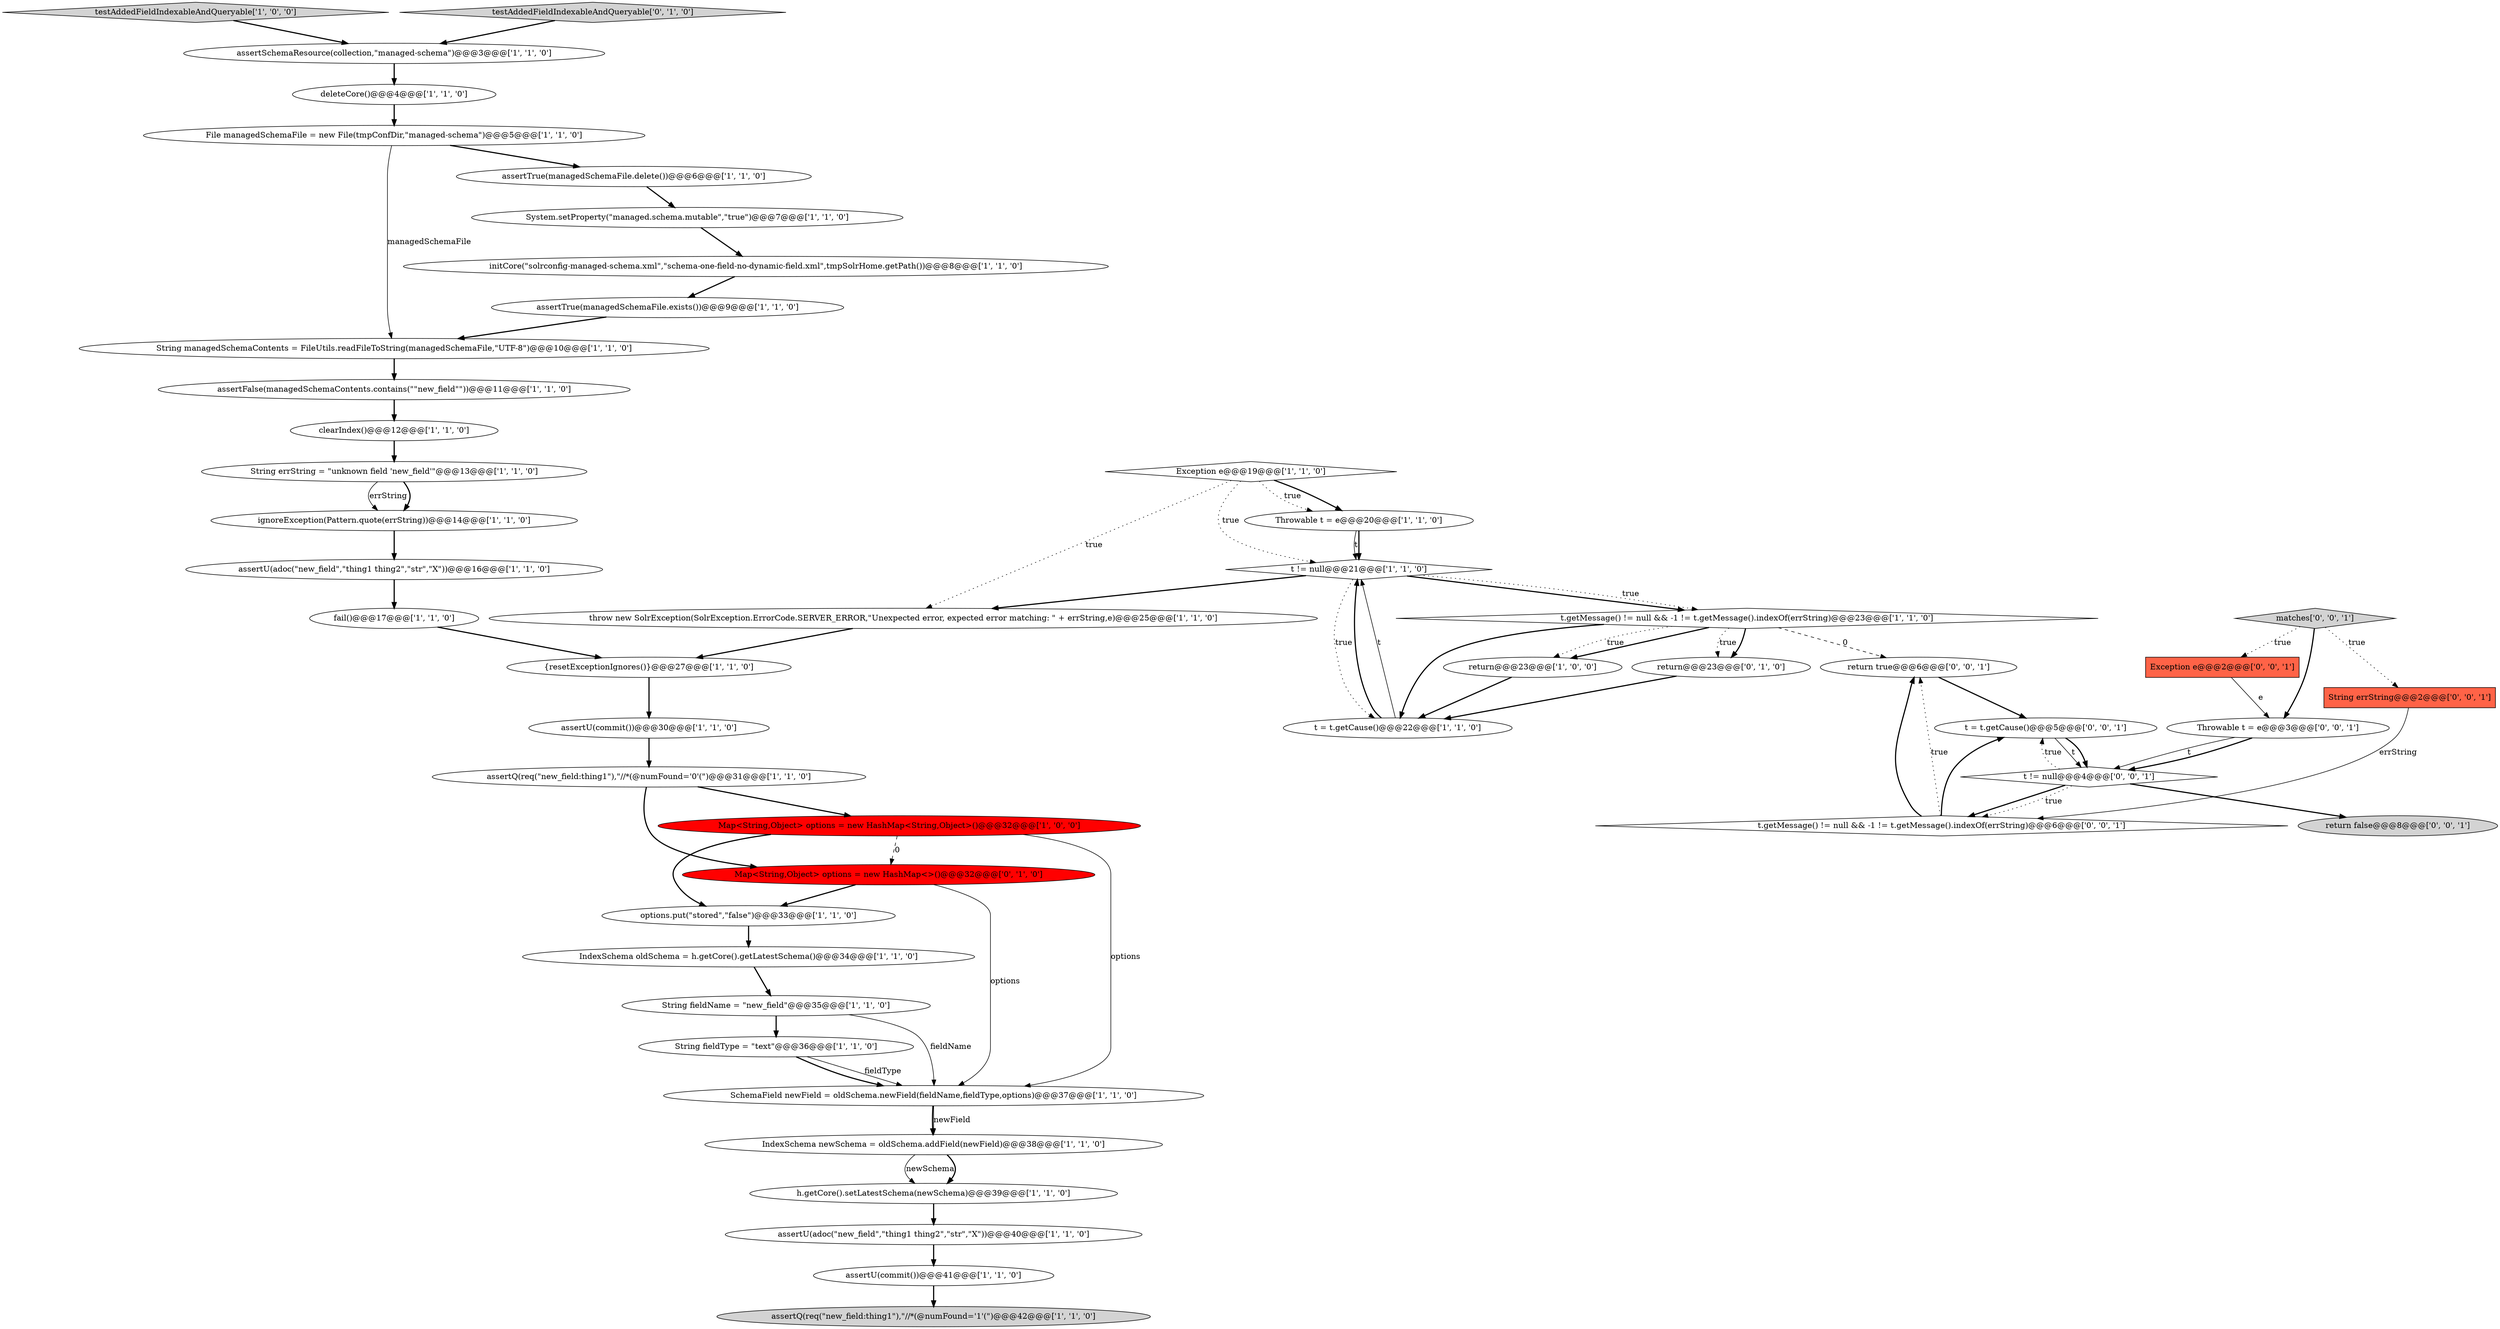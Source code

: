 digraph {
30 [style = filled, label = "Exception e@@@19@@@['1', '1', '0']", fillcolor = white, shape = diamond image = "AAA0AAABBB1BBB"];
34 [style = filled, label = "t = t.getCause()@@@22@@@['1', '1', '0']", fillcolor = white, shape = ellipse image = "AAA0AAABBB1BBB"];
10 [style = filled, label = "assertU(commit())@@@30@@@['1', '1', '0']", fillcolor = white, shape = ellipse image = "AAA0AAABBB1BBB"];
19 [style = filled, label = "String errString = \"unknown field 'new_field'\"@@@13@@@['1', '1', '0']", fillcolor = white, shape = ellipse image = "AAA0AAABBB1BBB"];
18 [style = filled, label = "assertTrue(managedSchemaFile.delete())@@@6@@@['1', '1', '0']", fillcolor = white, shape = ellipse image = "AAA0AAABBB1BBB"];
40 [style = filled, label = "Exception e@@@2@@@['0', '0', '1']", fillcolor = tomato, shape = box image = "AAA0AAABBB3BBB"];
31 [style = filled, label = "ignoreException(Pattern.quote(errString))@@@14@@@['1', '1', '0']", fillcolor = white, shape = ellipse image = "AAA0AAABBB1BBB"];
2 [style = filled, label = "assertSchemaResource(collection,\"managed-schema\")@@@3@@@['1', '1', '0']", fillcolor = white, shape = ellipse image = "AAA0AAABBB1BBB"];
17 [style = filled, label = "assertU(commit())@@@41@@@['1', '1', '0']", fillcolor = white, shape = ellipse image = "AAA0AAABBB1BBB"];
1 [style = filled, label = "throw new SolrException(SolrException.ErrorCode.SERVER_ERROR,\"Unexpected error, expected error matching: \" + errString,e)@@@25@@@['1', '1', '0']", fillcolor = white, shape = ellipse image = "AAA0AAABBB1BBB"];
12 [style = filled, label = "IndexSchema newSchema = oldSchema.addField(newField)@@@38@@@['1', '1', '0']", fillcolor = white, shape = ellipse image = "AAA0AAABBB1BBB"];
29 [style = filled, label = "Map<String,Object> options = new HashMap<String,Object>()@@@32@@@['1', '0', '0']", fillcolor = red, shape = ellipse image = "AAA1AAABBB1BBB"];
42 [style = filled, label = "Throwable t = e@@@3@@@['0', '0', '1']", fillcolor = white, shape = ellipse image = "AAA0AAABBB3BBB"];
26 [style = filled, label = "IndexSchema oldSchema = h.getCore().getLatestSchema()@@@34@@@['1', '1', '0']", fillcolor = white, shape = ellipse image = "AAA0AAABBB1BBB"];
46 [style = filled, label = "t != null@@@4@@@['0', '0', '1']", fillcolor = white, shape = diamond image = "AAA0AAABBB3BBB"];
4 [style = filled, label = "String fieldType = \"text\"@@@36@@@['1', '1', '0']", fillcolor = white, shape = ellipse image = "AAA0AAABBB1BBB"];
36 [style = filled, label = "Map<String,Object> options = new HashMap<>()@@@32@@@['0', '1', '0']", fillcolor = red, shape = ellipse image = "AAA1AAABBB2BBB"];
16 [style = filled, label = "assertQ(req(\"new_field:thing1\"),\"//*(@numFound='0'(\")@@@31@@@['1', '1', '0']", fillcolor = white, shape = ellipse image = "AAA0AAABBB1BBB"];
37 [style = filled, label = "return@@@23@@@['0', '1', '0']", fillcolor = white, shape = ellipse image = "AAA0AAABBB2BBB"];
27 [style = filled, label = "testAddedFieldIndexableAndQueryable['1', '0', '0']", fillcolor = lightgray, shape = diamond image = "AAA0AAABBB1BBB"];
47 [style = filled, label = "t = t.getCause()@@@5@@@['0', '0', '1']", fillcolor = white, shape = ellipse image = "AAA0AAABBB3BBB"];
14 [style = filled, label = "String managedSchemaContents = FileUtils.readFileToString(managedSchemaFile,\"UTF-8\")@@@10@@@['1', '1', '0']", fillcolor = white, shape = ellipse image = "AAA0AAABBB1BBB"];
11 [style = filled, label = "clearIndex()@@@12@@@['1', '1', '0']", fillcolor = white, shape = ellipse image = "AAA0AAABBB1BBB"];
3 [style = filled, label = "assertQ(req(\"new_field:thing1\"),\"//*(@numFound='1'(\")@@@42@@@['1', '1', '0']", fillcolor = lightgray, shape = ellipse image = "AAA0AAABBB1BBB"];
5 [style = filled, label = "{resetExceptionIgnores()}@@@27@@@['1', '1', '0']", fillcolor = white, shape = ellipse image = "AAA0AAABBB1BBB"];
24 [style = filled, label = "File managedSchemaFile = new File(tmpConfDir,\"managed-schema\")@@@5@@@['1', '1', '0']", fillcolor = white, shape = ellipse image = "AAA0AAABBB1BBB"];
22 [style = filled, label = "Throwable t = e@@@20@@@['1', '1', '0']", fillcolor = white, shape = ellipse image = "AAA0AAABBB1BBB"];
7 [style = filled, label = "assertU(adoc(\"new_field\",\"thing1 thing2\",\"str\",\"X\"))@@@40@@@['1', '1', '0']", fillcolor = white, shape = ellipse image = "AAA0AAABBB1BBB"];
38 [style = filled, label = "testAddedFieldIndexableAndQueryable['0', '1', '0']", fillcolor = lightgray, shape = diamond image = "AAA0AAABBB2BBB"];
20 [style = filled, label = "SchemaField newField = oldSchema.newField(fieldName,fieldType,options)@@@37@@@['1', '1', '0']", fillcolor = white, shape = ellipse image = "AAA0AAABBB1BBB"];
8 [style = filled, label = "initCore(\"solrconfig-managed-schema.xml\",\"schema-one-field-no-dynamic-field.xml\",tmpSolrHome.getPath())@@@8@@@['1', '1', '0']", fillcolor = white, shape = ellipse image = "AAA0AAABBB1BBB"];
44 [style = filled, label = "return false@@@8@@@['0', '0', '1']", fillcolor = lightgray, shape = ellipse image = "AAA0AAABBB3BBB"];
43 [style = filled, label = "return true@@@6@@@['0', '0', '1']", fillcolor = white, shape = ellipse image = "AAA0AAABBB3BBB"];
35 [style = filled, label = "deleteCore()@@@4@@@['1', '1', '0']", fillcolor = white, shape = ellipse image = "AAA0AAABBB1BBB"];
33 [style = filled, label = "t.getMessage() != null && -1 != t.getMessage().indexOf(errString)@@@23@@@['1', '1', '0']", fillcolor = white, shape = diamond image = "AAA0AAABBB1BBB"];
25 [style = filled, label = "t != null@@@21@@@['1', '1', '0']", fillcolor = white, shape = diamond image = "AAA0AAABBB1BBB"];
13 [style = filled, label = "System.setProperty(\"managed.schema.mutable\",\"true\")@@@7@@@['1', '1', '0']", fillcolor = white, shape = ellipse image = "AAA0AAABBB1BBB"];
39 [style = filled, label = "t.getMessage() != null && -1 != t.getMessage().indexOf(errString)@@@6@@@['0', '0', '1']", fillcolor = white, shape = diamond image = "AAA0AAABBB3BBB"];
23 [style = filled, label = "String fieldName = \"new_field\"@@@35@@@['1', '1', '0']", fillcolor = white, shape = ellipse image = "AAA0AAABBB1BBB"];
9 [style = filled, label = "h.getCore().setLatestSchema(newSchema)@@@39@@@['1', '1', '0']", fillcolor = white, shape = ellipse image = "AAA0AAABBB1BBB"];
6 [style = filled, label = "assertTrue(managedSchemaFile.exists())@@@9@@@['1', '1', '0']", fillcolor = white, shape = ellipse image = "AAA0AAABBB1BBB"];
41 [style = filled, label = "matches['0', '0', '1']", fillcolor = lightgray, shape = diamond image = "AAA0AAABBB3BBB"];
0 [style = filled, label = "return@@@23@@@['1', '0', '0']", fillcolor = white, shape = ellipse image = "AAA0AAABBB1BBB"];
28 [style = filled, label = "fail()@@@17@@@['1', '1', '0']", fillcolor = white, shape = ellipse image = "AAA0AAABBB1BBB"];
21 [style = filled, label = "assertFalse(managedSchemaContents.contains(\"\"new_field\"\"))@@@11@@@['1', '1', '0']", fillcolor = white, shape = ellipse image = "AAA0AAABBB1BBB"];
15 [style = filled, label = "assertU(adoc(\"new_field\",\"thing1 thing2\",\"str\",\"X\"))@@@16@@@['1', '1', '0']", fillcolor = white, shape = ellipse image = "AAA0AAABBB1BBB"];
45 [style = filled, label = "String errString@@@2@@@['0', '0', '1']", fillcolor = tomato, shape = box image = "AAA0AAABBB3BBB"];
32 [style = filled, label = "options.put(\"stored\",\"false\")@@@33@@@['1', '1', '0']", fillcolor = white, shape = ellipse image = "AAA0AAABBB1BBB"];
1->5 [style = bold, label=""];
2->35 [style = bold, label=""];
46->44 [style = bold, label=""];
5->10 [style = bold, label=""];
22->25 [style = bold, label=""];
29->20 [style = solid, label="options"];
16->36 [style = bold, label=""];
42->46 [style = solid, label="t"];
30->1 [style = dotted, label="true"];
28->5 [style = bold, label=""];
30->22 [style = bold, label=""];
25->1 [style = bold, label=""];
34->25 [style = bold, label=""];
7->17 [style = bold, label=""];
42->46 [style = bold, label=""];
25->33 [style = bold, label=""];
36->20 [style = solid, label="options"];
47->46 [style = solid, label="t"];
19->31 [style = bold, label=""];
25->34 [style = dotted, label="true"];
12->9 [style = solid, label="newSchema"];
16->29 [style = bold, label=""];
4->20 [style = solid, label="fieldType"];
46->47 [style = dotted, label="true"];
22->25 [style = solid, label="t"];
39->43 [style = bold, label=""];
23->4 [style = bold, label=""];
36->32 [style = bold, label=""];
47->46 [style = bold, label=""];
19->31 [style = solid, label="errString"];
8->6 [style = bold, label=""];
33->43 [style = dashed, label="0"];
46->39 [style = bold, label=""];
11->19 [style = bold, label=""];
9->7 [style = bold, label=""];
12->9 [style = bold, label=""];
39->43 [style = dotted, label="true"];
24->18 [style = bold, label=""];
31->15 [style = bold, label=""];
32->26 [style = bold, label=""];
41->45 [style = dotted, label="true"];
35->24 [style = bold, label=""];
38->2 [style = bold, label=""];
6->14 [style = bold, label=""];
33->0 [style = bold, label=""];
29->36 [style = dashed, label="0"];
0->34 [style = bold, label=""];
33->0 [style = dotted, label="true"];
45->39 [style = solid, label="errString"];
43->47 [style = bold, label=""];
41->40 [style = dotted, label="true"];
30->25 [style = dotted, label="true"];
10->16 [style = bold, label=""];
21->11 [style = bold, label=""];
15->28 [style = bold, label=""];
34->25 [style = solid, label="t"];
29->32 [style = bold, label=""];
37->34 [style = bold, label=""];
26->23 [style = bold, label=""];
40->42 [style = solid, label="e"];
25->33 [style = dotted, label="true"];
20->12 [style = bold, label=""];
4->20 [style = bold, label=""];
23->20 [style = solid, label="fieldName"];
18->13 [style = bold, label=""];
17->3 [style = bold, label=""];
46->39 [style = dotted, label="true"];
39->47 [style = bold, label=""];
13->8 [style = bold, label=""];
33->37 [style = bold, label=""];
30->22 [style = dotted, label="true"];
33->37 [style = dotted, label="true"];
33->34 [style = bold, label=""];
24->14 [style = solid, label="managedSchemaFile"];
27->2 [style = bold, label=""];
14->21 [style = bold, label=""];
20->12 [style = solid, label="newField"];
41->42 [style = bold, label=""];
}
